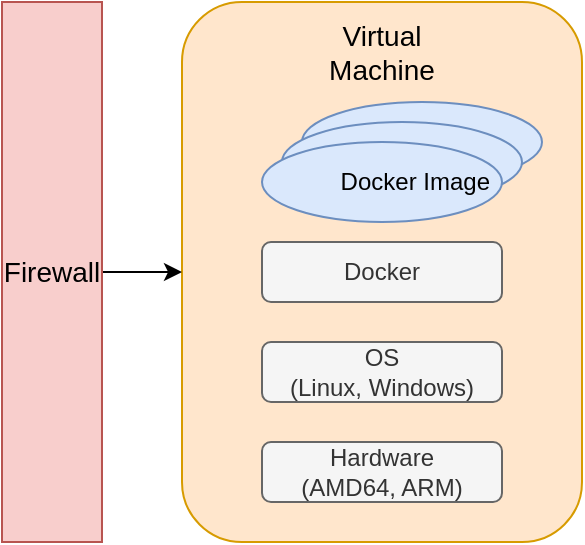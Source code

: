 <mxfile version="21.4.0" type="device">
  <diagram name="Page-1" id="9L-cqeUYG5vtst7v1tBF">
    <mxGraphModel dx="548" dy="289" grid="1" gridSize="10" guides="1" tooltips="1" connect="1" arrows="1" fold="1" page="1" pageScale="1" pageWidth="850" pageHeight="1100" math="0" shadow="0">
      <root>
        <mxCell id="0" />
        <mxCell id="1" parent="0" />
        <mxCell id="yaiQxkywuJ7yMp6sqNk3-1" value="" style="rounded=1;whiteSpace=wrap;html=1;fillColor=#ffe6cc;strokeColor=#d79b00;" vertex="1" parent="1">
          <mxGeometry x="440" y="120" width="200" height="270" as="geometry" />
        </mxCell>
        <mxCell id="yaiQxkywuJ7yMp6sqNk3-3" value="Virtual Machine" style="text;html=1;strokeColor=none;fillColor=none;align=center;verticalAlign=middle;whiteSpace=wrap;rounded=0;fontSize=14;" vertex="1" parent="1">
          <mxGeometry x="510" y="130" width="60" height="30" as="geometry" />
        </mxCell>
        <mxCell id="yaiQxkywuJ7yMp6sqNk3-6" value="Hardware&lt;br&gt;(AMD64, ARM)" style="rounded=1;whiteSpace=wrap;html=1;fillColor=#f5f5f5;fontColor=#333333;strokeColor=#666666;" vertex="1" parent="1">
          <mxGeometry x="480" y="340" width="120" height="30" as="geometry" />
        </mxCell>
        <mxCell id="yaiQxkywuJ7yMp6sqNk3-7" value="OS&lt;br&gt;(Linux, Windows)" style="rounded=1;whiteSpace=wrap;html=1;fillColor=#f5f5f5;fontColor=#333333;strokeColor=#666666;" vertex="1" parent="1">
          <mxGeometry x="480" y="290" width="120" height="30" as="geometry" />
        </mxCell>
        <mxCell id="yaiQxkywuJ7yMp6sqNk3-8" value="Docker" style="rounded=1;whiteSpace=wrap;html=1;fillColor=#f5f5f5;fontColor=#333333;strokeColor=#666666;" vertex="1" parent="1">
          <mxGeometry x="480" y="240" width="120" height="30" as="geometry" />
        </mxCell>
        <mxCell id="yaiQxkywuJ7yMp6sqNk3-2" value="" style="shape=image;verticalLabelPosition=bottom;labelBackgroundColor=default;verticalAlign=top;aspect=fixed;imageAspect=0;image=https://wazuh.com/uploads/2022/02/docker-post-icon.png;" vertex="1" parent="1">
          <mxGeometry x="480" y="235" width="40" height="40" as="geometry" />
        </mxCell>
        <mxCell id="yaiQxkywuJ7yMp6sqNk3-12" value="Docker Image" style="ellipse;whiteSpace=wrap;html=1;fillColor=#dae8fc;strokeColor=#6c8ebf;" vertex="1" parent="1">
          <mxGeometry x="500" y="170" width="120" height="40" as="geometry" />
        </mxCell>
        <mxCell id="yaiQxkywuJ7yMp6sqNk3-11" value="Docker Image" style="ellipse;whiteSpace=wrap;html=1;fillColor=#dae8fc;strokeColor=#6c8ebf;" vertex="1" parent="1">
          <mxGeometry x="490" y="180" width="120" height="40" as="geometry" />
        </mxCell>
        <mxCell id="yaiQxkywuJ7yMp6sqNk3-10" value="&amp;nbsp; &amp;nbsp; &amp;nbsp; &amp;nbsp; &amp;nbsp; Docker Image" style="ellipse;whiteSpace=wrap;html=1;fillColor=#dae8fc;strokeColor=#6c8ebf;" vertex="1" parent="1">
          <mxGeometry x="480" y="190" width="120" height="40" as="geometry" />
        </mxCell>
        <mxCell id="yaiQxkywuJ7yMp6sqNk3-16" style="edgeStyle=orthogonalEdgeStyle;rounded=0;orthogonalLoop=1;jettySize=auto;html=1;exitX=1;exitY=0.5;exitDx=0;exitDy=0;" edge="1" parent="1" source="yaiQxkywuJ7yMp6sqNk3-14" target="yaiQxkywuJ7yMp6sqNk3-1">
          <mxGeometry relative="1" as="geometry" />
        </mxCell>
        <mxCell id="yaiQxkywuJ7yMp6sqNk3-14" value="&lt;font style=&quot;font-size: 14px;&quot;&gt;Firewall&lt;/font&gt;" style="rounded=0;whiteSpace=wrap;html=1;fillColor=#f8cecc;strokeColor=#b85450;" vertex="1" parent="1">
          <mxGeometry x="350" y="120" width="50" height="270" as="geometry" />
        </mxCell>
        <mxCell id="yaiQxkywuJ7yMp6sqNk3-23" value="" style="shape=image;verticalLabelPosition=bottom;labelBackgroundColor=default;verticalAlign=top;aspect=fixed;imageAspect=0;image=https://go.dev/blog/go-brand/Go-Logo/PNG/Go-Logo_Blue.png;" vertex="1" parent="1">
          <mxGeometry x="480" y="193.75" width="36.76" height="32.5" as="geometry" />
        </mxCell>
      </root>
    </mxGraphModel>
  </diagram>
</mxfile>

